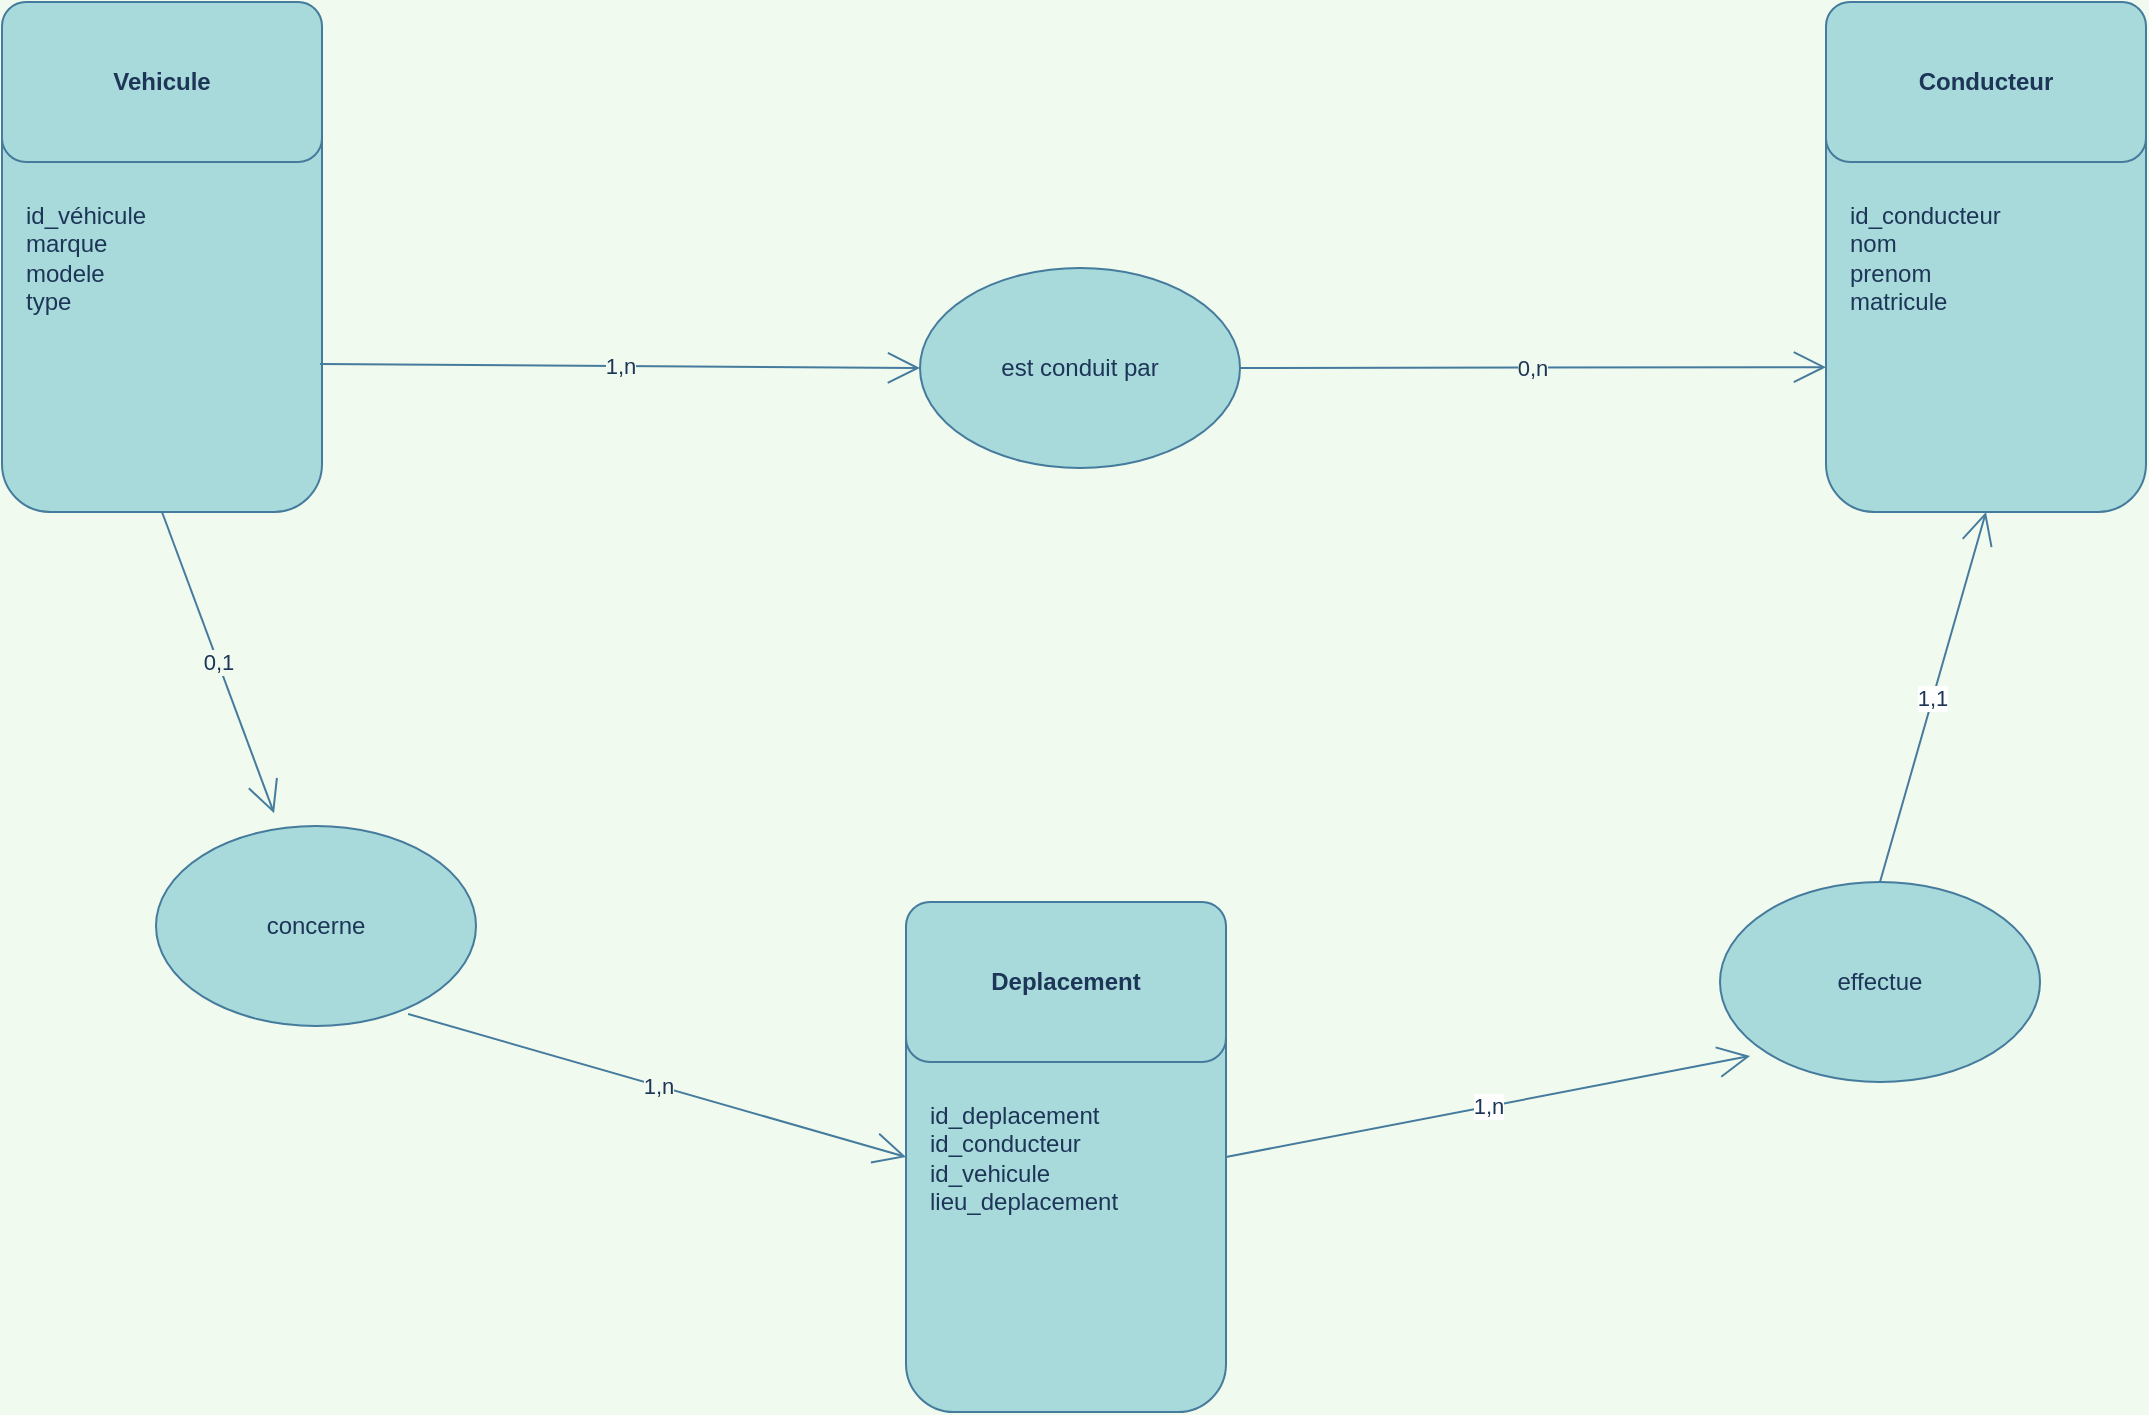 <mxfile version="20.4.0" type="github">
  <diagram id="De7Ffgxd1gm88dtqFJdc" name="Page-1">
    <mxGraphModel dx="1886" dy="893" grid="0" gridSize="10" guides="1" tooltips="1" connect="1" arrows="1" fold="1" page="0" pageScale="1" pageWidth="1169" pageHeight="827" background="#F1FAEE" math="0" shadow="0">
      <root>
        <mxCell id="0" />
        <mxCell id="1" parent="0" />
        <mxCell id="qRwrazra5Gr0seM4BbA9-1" value="&lt;div style=&quot;&quot;&gt;&lt;span style=&quot;background-color: initial;&quot;&gt;id_véhicule&lt;/span&gt;&lt;/div&gt;&lt;div style=&quot;&quot;&gt;&lt;span style=&quot;background-color: initial;&quot;&gt;marque&lt;/span&gt;&lt;/div&gt;&lt;div style=&quot;&quot;&gt;&lt;span style=&quot;background-color: initial;&quot;&gt;modele&lt;/span&gt;&lt;/div&gt;&lt;div style=&quot;&quot;&gt;&lt;span style=&quot;background-color: initial;&quot;&gt;type&lt;/span&gt;&lt;/div&gt;" style="rounded=1;whiteSpace=wrap;html=1;hachureGap=4;fillColor=#A8DADC;strokeColor=#457B9D;fontColor=#1D3557;align=left;spacingLeft=10;" vertex="1" parent="1">
          <mxGeometry x="19" y="174" width="160" height="255" as="geometry" />
        </mxCell>
        <mxCell id="qRwrazra5Gr0seM4BbA9-2" value="Vehicule" style="rounded=1;whiteSpace=wrap;html=1;hachureGap=4;fillColor=#A8DADC;strokeColor=#457B9D;fontColor=#1D3557;fontStyle=1" vertex="1" parent="1">
          <mxGeometry x="19" y="174" width="160" height="80" as="geometry" />
        </mxCell>
        <mxCell id="qRwrazra5Gr0seM4BbA9-3" value="&lt;div style=&quot;&quot;&gt;&lt;span style=&quot;background-color: initial;&quot;&gt;id_conducteur&lt;/span&gt;&lt;/div&gt;&lt;div style=&quot;&quot;&gt;&lt;span style=&quot;background-color: initial;&quot;&gt;nom&lt;/span&gt;&lt;/div&gt;&lt;div style=&quot;&quot;&gt;&lt;span style=&quot;background-color: initial;&quot;&gt;prenom&lt;/span&gt;&lt;/div&gt;&lt;div style=&quot;&quot;&gt;&lt;span style=&quot;background-color: initial;&quot;&gt;matricule&lt;/span&gt;&lt;/div&gt;" style="rounded=1;whiteSpace=wrap;html=1;hachureGap=4;fillColor=#A8DADC;strokeColor=#457B9D;fontColor=#1D3557;align=left;spacingLeft=10;" vertex="1" parent="1">
          <mxGeometry x="931" y="174" width="160" height="255" as="geometry" />
        </mxCell>
        <mxCell id="qRwrazra5Gr0seM4BbA9-4" value="&lt;b&gt;Conducteur&lt;/b&gt;" style="rounded=1;whiteSpace=wrap;html=1;hachureGap=4;fillColor=#A8DADC;strokeColor=#457B9D;fontColor=#1D3557;" vertex="1" parent="1">
          <mxGeometry x="931" y="174" width="160" height="80" as="geometry" />
        </mxCell>
        <mxCell id="qRwrazra5Gr0seM4BbA9-5" value="id_deplacement&lt;br&gt;id_conducteur&lt;br&gt;id_vehicule&lt;br&gt;lieu_deplacement" style="rounded=1;whiteSpace=wrap;html=1;hachureGap=4;fillColor=#A8DADC;strokeColor=#457B9D;fontColor=#1D3557;align=left;spacingLeft=10;" vertex="1" parent="1">
          <mxGeometry x="471" y="624" width="160" height="255" as="geometry" />
        </mxCell>
        <mxCell id="qRwrazra5Gr0seM4BbA9-6" value="&lt;b&gt;Deplacement&lt;/b&gt;" style="rounded=1;whiteSpace=wrap;html=1;hachureGap=4;fillColor=#A8DADC;strokeColor=#457B9D;fontColor=#1D3557;" vertex="1" parent="1">
          <mxGeometry x="471" y="624" width="160" height="80" as="geometry" />
        </mxCell>
        <mxCell id="qRwrazra5Gr0seM4BbA9-8" value="est conduit par" style="ellipse;whiteSpace=wrap;html=1;hachureGap=4;strokeColor=#457B9D;fontColor=#1D3557;fillColor=#A8DADC;rounded=1;" vertex="1" parent="1">
          <mxGeometry x="478" y="307" width="160" height="100" as="geometry" />
        </mxCell>
        <mxCell id="qRwrazra5Gr0seM4BbA9-9" value="1,n" style="edgeStyle=none;orthogonalLoop=1;jettySize=auto;html=1;rounded=1;strokeColor=#457B9D;fontColor=#1D3557;endArrow=open;startSize=14;endSize=14;sourcePerimeterSpacing=8;targetPerimeterSpacing=8;fillColor=#A8DADC;curved=1;entryX=0;entryY=0.5;entryDx=0;entryDy=0;exitX=0.994;exitY=0.71;exitDx=0;exitDy=0;exitPerimeter=0;labelBackgroundColor=#F1FAEE;" edge="1" parent="1" source="qRwrazra5Gr0seM4BbA9-1" target="qRwrazra5Gr0seM4BbA9-8">
          <mxGeometry width="120" relative="1" as="geometry">
            <mxPoint x="232" y="353" as="sourcePoint" />
            <mxPoint x="381" y="356.5" as="targetPoint" />
            <Array as="points" />
            <mxPoint as="offset" />
          </mxGeometry>
        </mxCell>
        <mxCell id="qRwrazra5Gr0seM4BbA9-10" value="0,n" style="edgeStyle=none;orthogonalLoop=1;jettySize=auto;html=1;rounded=1;strokeColor=#457B9D;fontColor=#1D3557;endArrow=open;startSize=14;endSize=14;sourcePerimeterSpacing=8;targetPerimeterSpacing=8;fillColor=#A8DADC;curved=1;entryX=0;entryY=0.716;entryDx=0;entryDy=0;entryPerimeter=0;exitX=1;exitY=0.5;exitDx=0;exitDy=0;labelBackgroundColor=#F1FAEE;" edge="1" parent="1" source="qRwrazra5Gr0seM4BbA9-8" target="qRwrazra5Gr0seM4BbA9-3">
          <mxGeometry width="120" relative="1" as="geometry">
            <mxPoint x="714" y="356.5" as="sourcePoint" />
            <mxPoint x="834" y="356.5" as="targetPoint" />
            <Array as="points">
              <mxPoint x="792" y="356.5" />
            </Array>
          </mxGeometry>
        </mxCell>
        <mxCell id="qRwrazra5Gr0seM4BbA9-13" value="0,1" style="edgeStyle=none;orthogonalLoop=1;jettySize=auto;html=1;rounded=1;strokeColor=#457B9D;fontColor=#1D3557;endArrow=open;startSize=14;endSize=14;sourcePerimeterSpacing=8;targetPerimeterSpacing=8;fillColor=#A8DADC;curved=1;exitX=0.5;exitY=1;exitDx=0;exitDy=0;labelBackgroundColor=#F1FAEE;" edge="1" parent="1" source="qRwrazra5Gr0seM4BbA9-1" target="qRwrazra5Gr0seM4BbA9-14">
          <mxGeometry width="120" relative="1" as="geometry">
            <mxPoint x="132" y="502" as="sourcePoint" />
            <mxPoint x="212" y="537" as="targetPoint" />
            <Array as="points" />
          </mxGeometry>
        </mxCell>
        <mxCell id="qRwrazra5Gr0seM4BbA9-14" value="concerne" style="ellipse;whiteSpace=wrap;html=1;hachureGap=4;strokeColor=#457B9D;fontColor=#1D3557;fillColor=#A8DADC;rounded=1;" vertex="1" parent="1">
          <mxGeometry x="96" y="586" width="160" height="100" as="geometry" />
        </mxCell>
        <mxCell id="qRwrazra5Gr0seM4BbA9-15" value="1,n" style="edgeStyle=none;orthogonalLoop=1;jettySize=auto;html=1;rounded=1;strokeColor=#457B9D;fontColor=#1D3557;endArrow=open;startSize=14;endSize=14;sourcePerimeterSpacing=8;targetPerimeterSpacing=8;fillColor=#A8DADC;curved=1;exitX=0.788;exitY=0.94;exitDx=0;exitDy=0;exitPerimeter=0;entryX=0;entryY=0.5;entryDx=0;entryDy=0;labelBackgroundColor=#F1FAEE;" edge="1" parent="1" source="qRwrazra5Gr0seM4BbA9-14" target="qRwrazra5Gr0seM4BbA9-5">
          <mxGeometry width="120" relative="1" as="geometry">
            <mxPoint x="287" y="697" as="sourcePoint" />
            <mxPoint x="407" y="697" as="targetPoint" />
            <Array as="points" />
          </mxGeometry>
        </mxCell>
        <mxCell id="qRwrazra5Gr0seM4BbA9-18" value="effectue" style="ellipse;whiteSpace=wrap;html=1;rounded=1;hachureGap=4;fillColor=#A8DADC;strokeColor=#457B9D;fontColor=#1D3557;" vertex="1" parent="1">
          <mxGeometry x="878" y="614" width="160" height="100" as="geometry" />
        </mxCell>
        <mxCell id="qRwrazra5Gr0seM4BbA9-19" value="1,1" style="edgeStyle=none;orthogonalLoop=1;jettySize=auto;html=1;rounded=0;strokeColor=#457B9D;fontColor=#1D3557;endArrow=open;startSize=14;endSize=14;sourcePerimeterSpacing=8;targetPerimeterSpacing=8;fillColor=#A8DADC;curved=1;exitX=0.5;exitY=0;exitDx=0;exitDy=0;entryX=0.5;entryY=1;entryDx=0;entryDy=0;" edge="1" parent="1" source="qRwrazra5Gr0seM4BbA9-18" target="qRwrazra5Gr0seM4BbA9-3">
          <mxGeometry width="120" relative="1" as="geometry">
            <mxPoint x="942" y="519" as="sourcePoint" />
            <mxPoint x="1062" y="519" as="targetPoint" />
            <Array as="points" />
          </mxGeometry>
        </mxCell>
        <mxCell id="qRwrazra5Gr0seM4BbA9-20" value="1,n" style="edgeStyle=none;orthogonalLoop=1;jettySize=auto;html=1;rounded=0;strokeColor=#457B9D;fontColor=#1D3557;endArrow=open;startSize=14;endSize=14;sourcePerimeterSpacing=8;targetPerimeterSpacing=8;fillColor=#A8DADC;curved=1;exitX=1;exitY=0.5;exitDx=0;exitDy=0;entryX=0.094;entryY=0.87;entryDx=0;entryDy=0;entryPerimeter=0;" edge="1" parent="1" source="qRwrazra5Gr0seM4BbA9-5" target="qRwrazra5Gr0seM4BbA9-18">
          <mxGeometry width="120" relative="1" as="geometry">
            <mxPoint x="704" y="756" as="sourcePoint" />
            <mxPoint x="824" y="756" as="targetPoint" />
            <Array as="points" />
          </mxGeometry>
        </mxCell>
      </root>
    </mxGraphModel>
  </diagram>
</mxfile>
